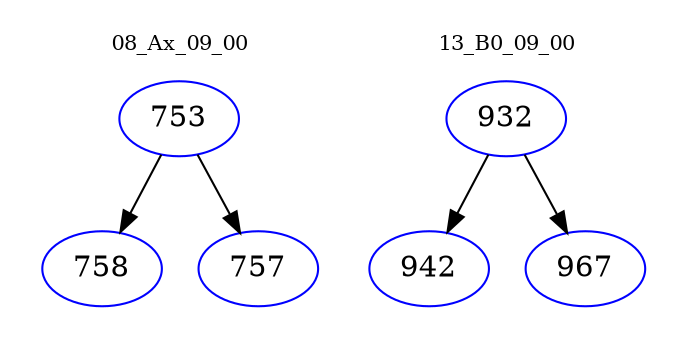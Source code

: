 digraph{
subgraph cluster_0 {
color = white
label = "08_Ax_09_00";
fontsize=10;
T0_753 [label="753", color="blue"]
T0_753 -> T0_758 [color="black"]
T0_758 [label="758", color="blue"]
T0_753 -> T0_757 [color="black"]
T0_757 [label="757", color="blue"]
}
subgraph cluster_1 {
color = white
label = "13_B0_09_00";
fontsize=10;
T1_932 [label="932", color="blue"]
T1_932 -> T1_942 [color="black"]
T1_942 [label="942", color="blue"]
T1_932 -> T1_967 [color="black"]
T1_967 [label="967", color="blue"]
}
}
